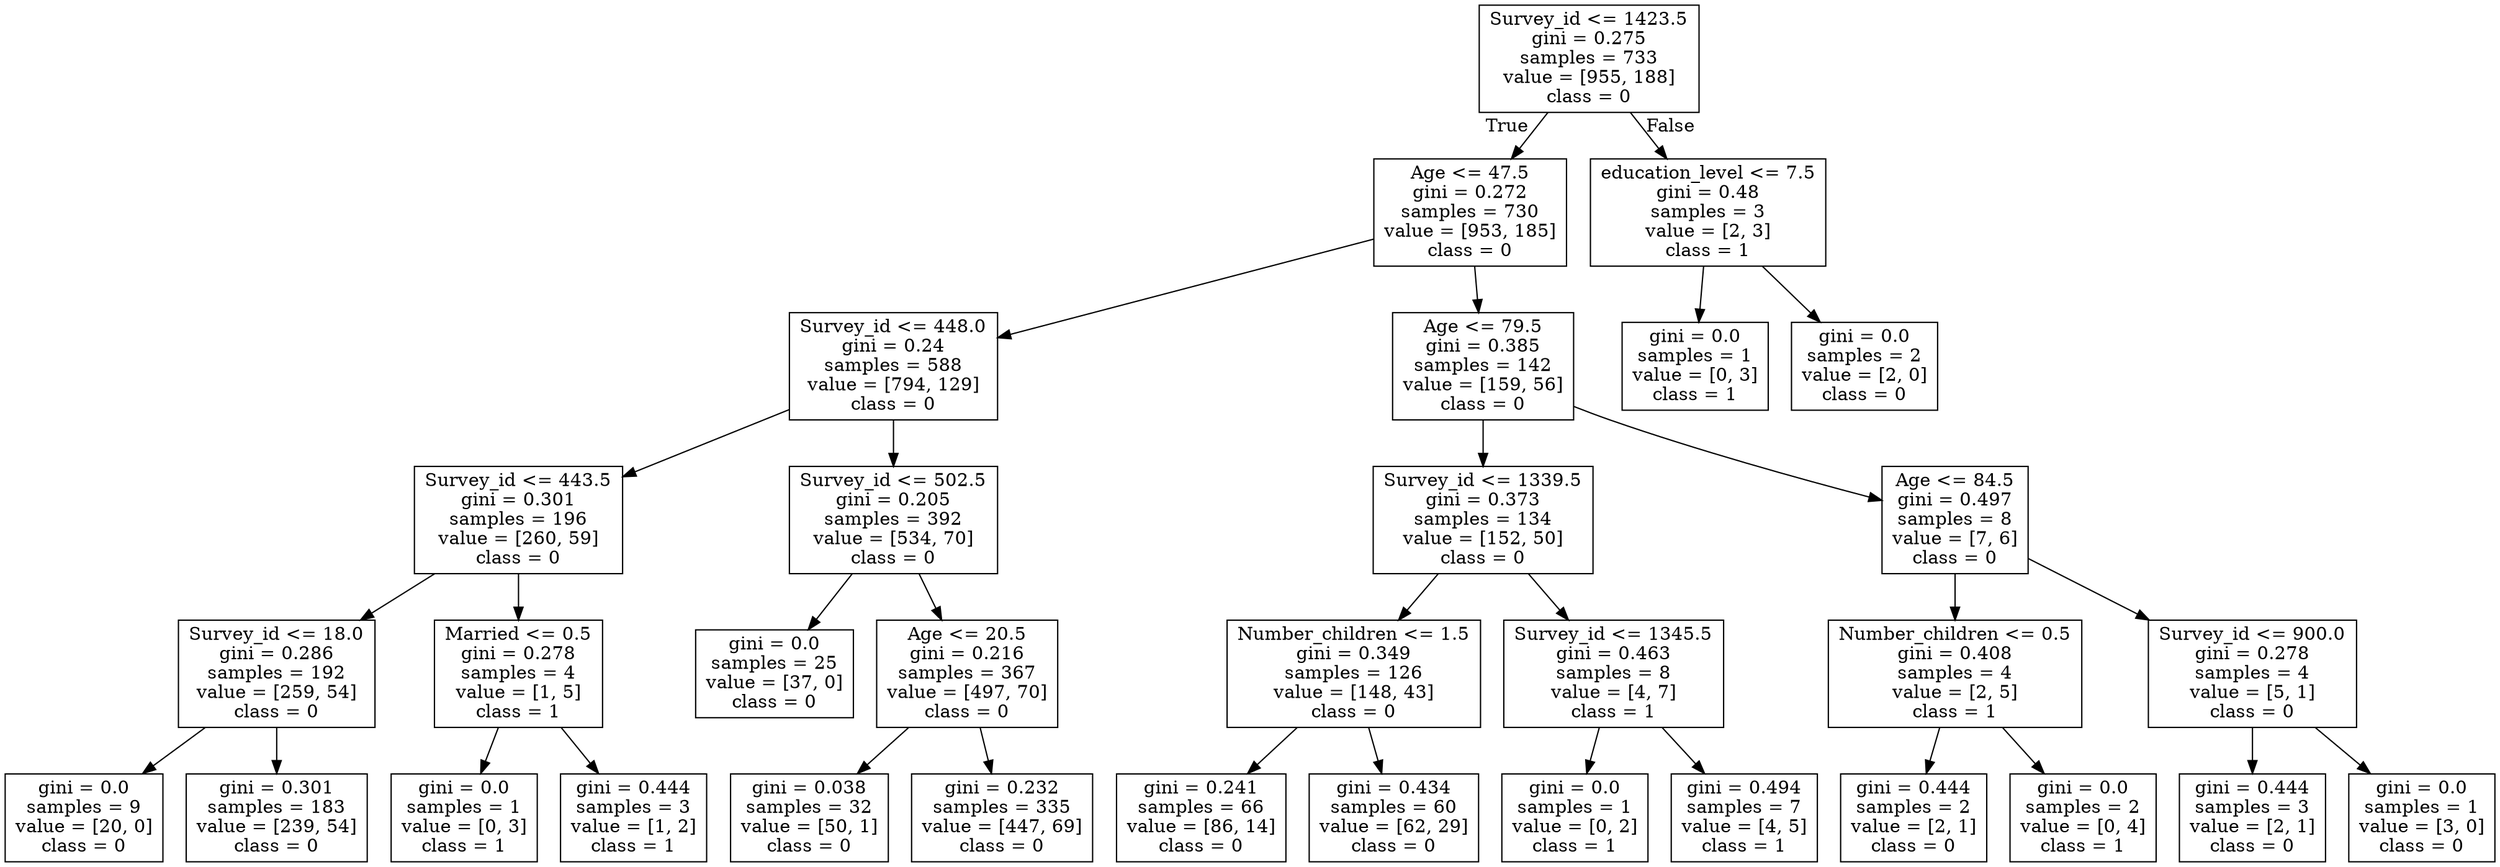 digraph Tree {
node [shape=box] ;
0 [label="Survey_id <= 1423.5\ngini = 0.275\nsamples = 733\nvalue = [955, 188]\nclass = 0"] ;
1 [label="Age <= 47.5\ngini = 0.272\nsamples = 730\nvalue = [953, 185]\nclass = 0"] ;
0 -> 1 [labeldistance=2.5, labelangle=45, headlabel="True"] ;
2 [label="Survey_id <= 448.0\ngini = 0.24\nsamples = 588\nvalue = [794, 129]\nclass = 0"] ;
1 -> 2 ;
3 [label="Survey_id <= 443.5\ngini = 0.301\nsamples = 196\nvalue = [260, 59]\nclass = 0"] ;
2 -> 3 ;
4 [label="Survey_id <= 18.0\ngini = 0.286\nsamples = 192\nvalue = [259, 54]\nclass = 0"] ;
3 -> 4 ;
5 [label="gini = 0.0\nsamples = 9\nvalue = [20, 0]\nclass = 0"] ;
4 -> 5 ;
6 [label="gini = 0.301\nsamples = 183\nvalue = [239, 54]\nclass = 0"] ;
4 -> 6 ;
7 [label="Married <= 0.5\ngini = 0.278\nsamples = 4\nvalue = [1, 5]\nclass = 1"] ;
3 -> 7 ;
8 [label="gini = 0.0\nsamples = 1\nvalue = [0, 3]\nclass = 1"] ;
7 -> 8 ;
9 [label="gini = 0.444\nsamples = 3\nvalue = [1, 2]\nclass = 1"] ;
7 -> 9 ;
10 [label="Survey_id <= 502.5\ngini = 0.205\nsamples = 392\nvalue = [534, 70]\nclass = 0"] ;
2 -> 10 ;
11 [label="gini = 0.0\nsamples = 25\nvalue = [37, 0]\nclass = 0"] ;
10 -> 11 ;
12 [label="Age <= 20.5\ngini = 0.216\nsamples = 367\nvalue = [497, 70]\nclass = 0"] ;
10 -> 12 ;
13 [label="gini = 0.038\nsamples = 32\nvalue = [50, 1]\nclass = 0"] ;
12 -> 13 ;
14 [label="gini = 0.232\nsamples = 335\nvalue = [447, 69]\nclass = 0"] ;
12 -> 14 ;
15 [label="Age <= 79.5\ngini = 0.385\nsamples = 142\nvalue = [159, 56]\nclass = 0"] ;
1 -> 15 ;
16 [label="Survey_id <= 1339.5\ngini = 0.373\nsamples = 134\nvalue = [152, 50]\nclass = 0"] ;
15 -> 16 ;
17 [label="Number_children <= 1.5\ngini = 0.349\nsamples = 126\nvalue = [148, 43]\nclass = 0"] ;
16 -> 17 ;
18 [label="gini = 0.241\nsamples = 66\nvalue = [86, 14]\nclass = 0"] ;
17 -> 18 ;
19 [label="gini = 0.434\nsamples = 60\nvalue = [62, 29]\nclass = 0"] ;
17 -> 19 ;
20 [label="Survey_id <= 1345.5\ngini = 0.463\nsamples = 8\nvalue = [4, 7]\nclass = 1"] ;
16 -> 20 ;
21 [label="gini = 0.0\nsamples = 1\nvalue = [0, 2]\nclass = 1"] ;
20 -> 21 ;
22 [label="gini = 0.494\nsamples = 7\nvalue = [4, 5]\nclass = 1"] ;
20 -> 22 ;
23 [label="Age <= 84.5\ngini = 0.497\nsamples = 8\nvalue = [7, 6]\nclass = 0"] ;
15 -> 23 ;
24 [label="Number_children <= 0.5\ngini = 0.408\nsamples = 4\nvalue = [2, 5]\nclass = 1"] ;
23 -> 24 ;
25 [label="gini = 0.444\nsamples = 2\nvalue = [2, 1]\nclass = 0"] ;
24 -> 25 ;
26 [label="gini = 0.0\nsamples = 2\nvalue = [0, 4]\nclass = 1"] ;
24 -> 26 ;
27 [label="Survey_id <= 900.0\ngini = 0.278\nsamples = 4\nvalue = [5, 1]\nclass = 0"] ;
23 -> 27 ;
28 [label="gini = 0.444\nsamples = 3\nvalue = [2, 1]\nclass = 0"] ;
27 -> 28 ;
29 [label="gini = 0.0\nsamples = 1\nvalue = [3, 0]\nclass = 0"] ;
27 -> 29 ;
30 [label="education_level <= 7.5\ngini = 0.48\nsamples = 3\nvalue = [2, 3]\nclass = 1"] ;
0 -> 30 [labeldistance=2.5, labelangle=-45, headlabel="False"] ;
31 [label="gini = 0.0\nsamples = 1\nvalue = [0, 3]\nclass = 1"] ;
30 -> 31 ;
32 [label="gini = 0.0\nsamples = 2\nvalue = [2, 0]\nclass = 0"] ;
30 -> 32 ;
}